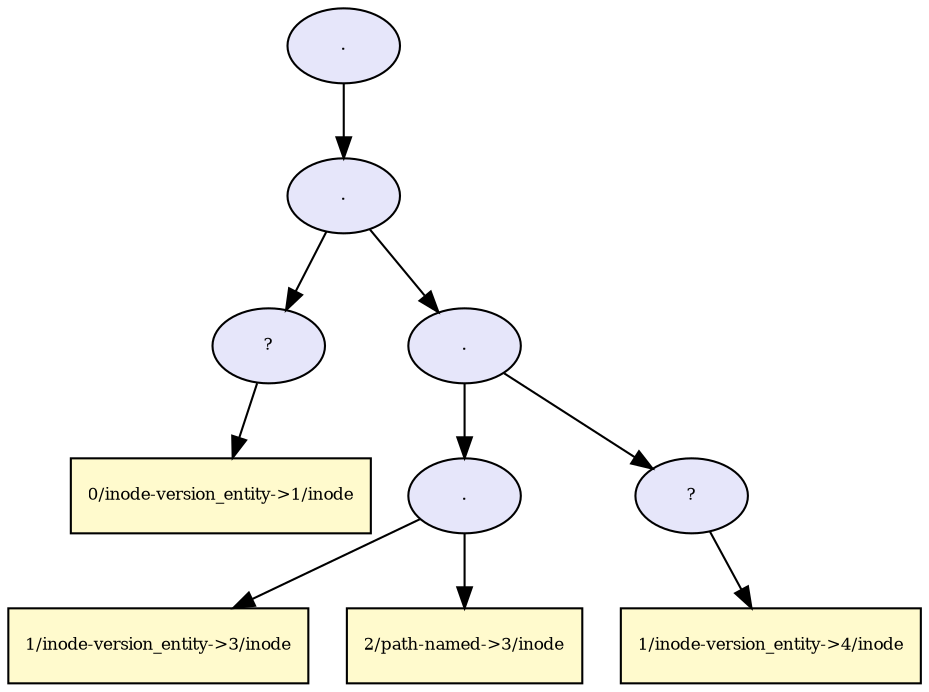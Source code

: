 digraph RGL__DirectedAdjacencyGraph {9[fontsize = 8,label = ".",shape = ellipse, fillcolor="#e6e6fa", style = filled]

9 -> 8[fontsize = 8, color="#000000"]

8[fontsize = 8,label = ".",shape = ellipse, fillcolor="#e6e6fa", style = filled]

8 -> 1[fontsize = 8, color="#000000"]

1[fontsize = 8,label = "?",shape = ellipse, fillcolor="#e6e6fa", style = filled]

1 -> 0[fontsize = 8, color="#000000"]

0[fontsize = 8,label = "0/inode-version_entity->1/inode",shape = rectangle, fillcolor="#fffacd", style = filled]

8 -> 7[fontsize = 8, color="#000000"]

7[fontsize = 8,label = ".",shape = ellipse, fillcolor="#e6e6fa", style = filled]

7 -> 4[fontsize = 8, color="#000000"]

4[fontsize = 8,label = ".",shape = ellipse, fillcolor="#e6e6fa", style = filled]

4 -> 2[fontsize = 8, color="#000000"]

2[fontsize = 8,label = "1/inode-version_entity->3/inode",shape = rectangle, fillcolor="#fffacd", style = filled]

4 -> 3[fontsize = 8, color="#000000"]

3[fontsize = 8,label = "2/path-named->3/inode",shape = rectangle, fillcolor="#fffacd", style = filled]

7 -> 6[fontsize = 8, color="#000000"]

6[fontsize = 8,label = "?",shape = ellipse, fillcolor="#e6e6fa", style = filled]

6 -> 5[fontsize = 8, color="#000000"]

5[fontsize = 8,label = "1/inode-version_entity->4/inode",shape = rectangle, fillcolor="#fffacd", style = filled]

}
